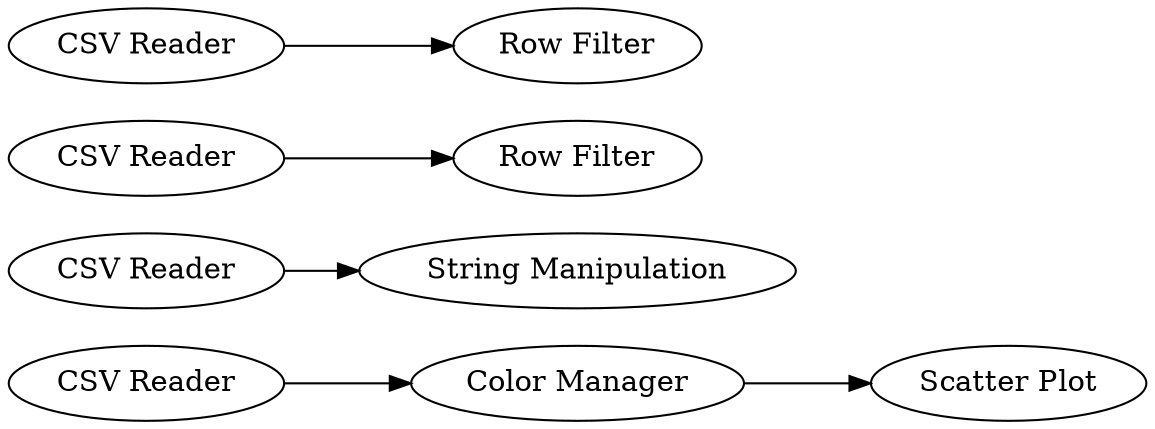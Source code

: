 digraph {
	"527951912974099569_3" [label="CSV Reader"]
	"527951912974099569_2" [label="CSV Reader"]
	"527951912974099569_4" [label="CSV Reader"]
	"527951912974099569_6" [label="Color Manager"]
	"527951912974099569_1" [label="CSV Reader"]
	"527951912974099569_8" [label="Row Filter"]
	"527951912974099569_7" [label="Scatter Plot"]
	"527951912974099569_9" [label="String Manipulation"]
	"527951912974099569_5" [label="Row Filter"]
	"527951912974099569_3" -> "527951912974099569_6"
	"527951912974099569_4" -> "527951912974099569_8"
	"527951912974099569_6" -> "527951912974099569_7"
	"527951912974099569_1" -> "527951912974099569_5"
	"527951912974099569_2" -> "527951912974099569_9"
	rankdir=LR
}
